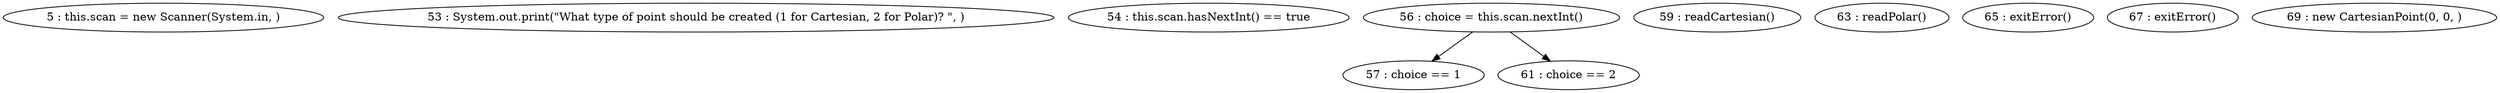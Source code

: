 digraph G {
"5 : this.scan = new Scanner(System.in, )"
"53 : System.out.print(\"What type of point should be created (1 for Cartesian, 2 for Polar)? \", )"
"54 : this.scan.hasNextInt() == true"
"56 : choice = this.scan.nextInt()"
"56 : choice = this.scan.nextInt()" -> "57 : choice == 1"
"56 : choice = this.scan.nextInt()" -> "61 : choice == 2"
"57 : choice == 1"
"59 : readCartesian()"
"61 : choice == 2"
"63 : readPolar()"
"65 : exitError()"
"67 : exitError()"
"69 : new CartesianPoint(0, 0, )"
}